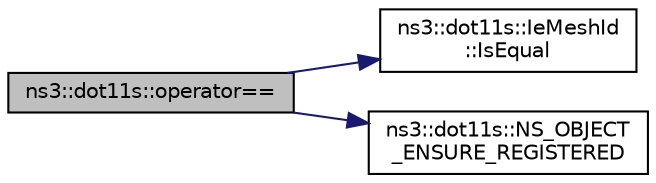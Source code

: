 digraph "ns3::dot11s::operator=="
{
  edge [fontname="Helvetica",fontsize="10",labelfontname="Helvetica",labelfontsize="10"];
  node [fontname="Helvetica",fontsize="10",shape=record];
  rankdir="LR";
  Node1 [label="ns3::dot11s::operator==",height=0.2,width=0.4,color="black", fillcolor="grey75", style="filled", fontcolor="black"];
  Node1 -> Node2 [color="midnightblue",fontsize="10",style="solid"];
  Node2 [label="ns3::dot11s::IeMeshId\l::IsEqual",height=0.2,width=0.4,color="black", fillcolor="white", style="filled",URL="$d5/d44/classns3_1_1dot11s_1_1IeMeshId.html#ab49849f9ac5db629cf720da385c74498"];
  Node1 -> Node3 [color="midnightblue",fontsize="10",style="solid"];
  Node3 [label="ns3::dot11s::NS_OBJECT\l_ENSURE_REGISTERED",height=0.2,width=0.4,color="black", fillcolor="white", style="filled",URL="$dc/d88/namespacens3_1_1dot11s.html#a60526dc00bc960a3096608388a6972fc"];
}

